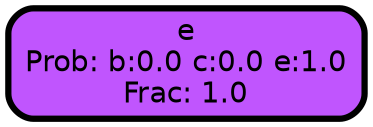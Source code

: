 graph Tree {
node [shape=box, style="filled, rounded",color="black",penwidth="3",fontcolor="black",                 fontname=helvetica] ;
graph [ranksep="0 equally", splines=straight,                 bgcolor=transparent, dpi=200] ;
edge [fontname=helvetica, color=black] ;
0 [label="e
Prob: b:0.0 c:0.0 e:1.0
Frac: 1.0", fillcolor="#c055fe"] ;
{rank = same;}}